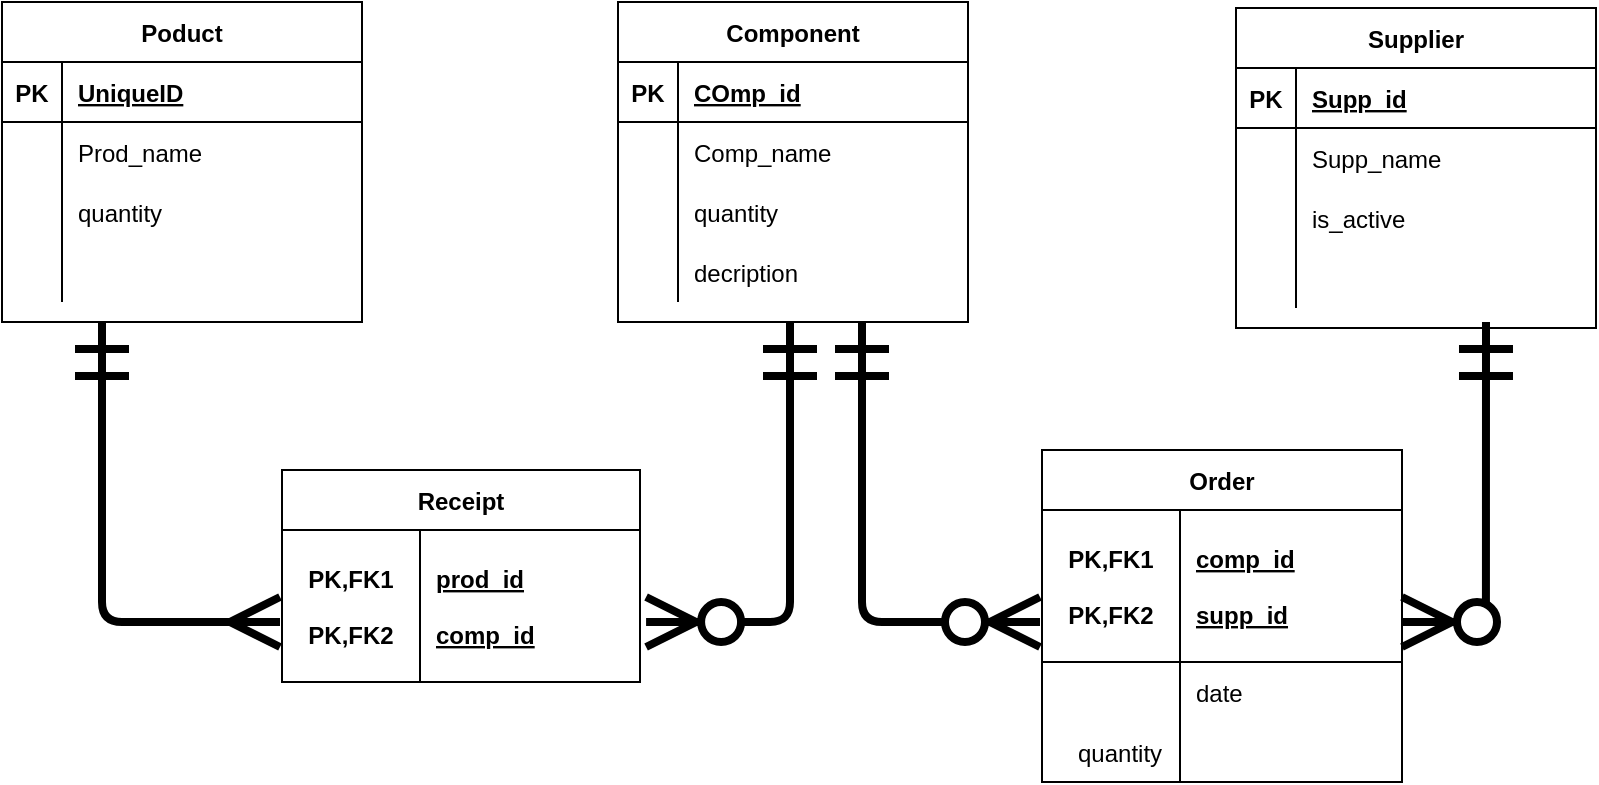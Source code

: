 <mxfile version="14.9.8" type="device"><diagram id="R2lEEEUBdFMjLlhIrx00" name="Page-1"><mxGraphModel dx="1240" dy="643" grid="1" gridSize="10" guides="1" tooltips="1" connect="1" arrows="1" fold="1" page="1" pageScale="1" pageWidth="850" pageHeight="1100" math="0" shadow="0" extFonts="Permanent Marker^https://fonts.googleapis.com/css?family=Permanent+Marker"><root><mxCell id="0"/><mxCell id="1" parent="0"/><mxCell id="j-XlbWBovgPazu5f6AGA-7" value="Poduct" style="shape=table;startSize=30;container=1;collapsible=1;childLayout=tableLayout;fixedRows=1;rowLines=0;fontStyle=1;align=center;resizeLast=1;" vertex="1" parent="1"><mxGeometry x="30" y="50" width="180" height="160" as="geometry"/></mxCell><mxCell id="j-XlbWBovgPazu5f6AGA-8" value="" style="shape=partialRectangle;collapsible=0;dropTarget=0;pointerEvents=0;fillColor=none;top=0;left=0;bottom=1;right=0;points=[[0,0.5],[1,0.5]];portConstraint=eastwest;" vertex="1" parent="j-XlbWBovgPazu5f6AGA-7"><mxGeometry y="30" width="180" height="30" as="geometry"/></mxCell><mxCell id="j-XlbWBovgPazu5f6AGA-9" value="PK" style="shape=partialRectangle;connectable=0;fillColor=none;top=0;left=0;bottom=0;right=0;fontStyle=1;overflow=hidden;" vertex="1" parent="j-XlbWBovgPazu5f6AGA-8"><mxGeometry width="30" height="30" as="geometry"/></mxCell><mxCell id="j-XlbWBovgPazu5f6AGA-10" value="UniqueID" style="shape=partialRectangle;connectable=0;fillColor=none;top=0;left=0;bottom=0;right=0;align=left;spacingLeft=6;fontStyle=5;overflow=hidden;" vertex="1" parent="j-XlbWBovgPazu5f6AGA-8"><mxGeometry x="30" width="150" height="30" as="geometry"/></mxCell><mxCell id="j-XlbWBovgPazu5f6AGA-11" value="" style="shape=partialRectangle;collapsible=0;dropTarget=0;pointerEvents=0;fillColor=none;top=0;left=0;bottom=0;right=0;points=[[0,0.5],[1,0.5]];portConstraint=eastwest;" vertex="1" parent="j-XlbWBovgPazu5f6AGA-7"><mxGeometry y="60" width="180" height="30" as="geometry"/></mxCell><mxCell id="j-XlbWBovgPazu5f6AGA-12" value="" style="shape=partialRectangle;connectable=0;fillColor=none;top=0;left=0;bottom=0;right=0;editable=1;overflow=hidden;" vertex="1" parent="j-XlbWBovgPazu5f6AGA-11"><mxGeometry width="30" height="30" as="geometry"/></mxCell><mxCell id="j-XlbWBovgPazu5f6AGA-13" value="Prod_name" style="shape=partialRectangle;connectable=0;fillColor=none;top=0;left=0;bottom=0;right=0;align=left;spacingLeft=6;overflow=hidden;" vertex="1" parent="j-XlbWBovgPazu5f6AGA-11"><mxGeometry x="30" width="150" height="30" as="geometry"/></mxCell><mxCell id="j-XlbWBovgPazu5f6AGA-14" value="" style="shape=partialRectangle;collapsible=0;dropTarget=0;pointerEvents=0;fillColor=none;top=0;left=0;bottom=0;right=0;points=[[0,0.5],[1,0.5]];portConstraint=eastwest;" vertex="1" parent="j-XlbWBovgPazu5f6AGA-7"><mxGeometry y="90" width="180" height="30" as="geometry"/></mxCell><mxCell id="j-XlbWBovgPazu5f6AGA-15" value="" style="shape=partialRectangle;connectable=0;fillColor=none;top=0;left=0;bottom=0;right=0;editable=1;overflow=hidden;" vertex="1" parent="j-XlbWBovgPazu5f6AGA-14"><mxGeometry width="30" height="30" as="geometry"/></mxCell><mxCell id="j-XlbWBovgPazu5f6AGA-16" value="quantity" style="shape=partialRectangle;connectable=0;fillColor=none;top=0;left=0;bottom=0;right=0;align=left;spacingLeft=6;overflow=hidden;" vertex="1" parent="j-XlbWBovgPazu5f6AGA-14"><mxGeometry x="30" width="150" height="30" as="geometry"/></mxCell><mxCell id="j-XlbWBovgPazu5f6AGA-17" value="" style="shape=partialRectangle;collapsible=0;dropTarget=0;pointerEvents=0;fillColor=none;top=0;left=0;bottom=0;right=0;points=[[0,0.5],[1,0.5]];portConstraint=eastwest;" vertex="1" parent="j-XlbWBovgPazu5f6AGA-7"><mxGeometry y="120" width="180" height="30" as="geometry"/></mxCell><mxCell id="j-XlbWBovgPazu5f6AGA-18" value="" style="shape=partialRectangle;connectable=0;fillColor=none;top=0;left=0;bottom=0;right=0;editable=1;overflow=hidden;" vertex="1" parent="j-XlbWBovgPazu5f6AGA-17"><mxGeometry width="30" height="30" as="geometry"/></mxCell><mxCell id="j-XlbWBovgPazu5f6AGA-19" value="" style="shape=partialRectangle;connectable=0;fillColor=none;top=0;left=0;bottom=0;right=0;align=left;spacingLeft=6;overflow=hidden;" vertex="1" parent="j-XlbWBovgPazu5f6AGA-17"><mxGeometry x="30" width="150" height="30" as="geometry"/></mxCell><mxCell id="j-XlbWBovgPazu5f6AGA-20" value="Component" style="shape=table;startSize=30;container=1;collapsible=1;childLayout=tableLayout;fixedRows=1;rowLines=0;fontStyle=1;align=center;resizeLast=1;" vertex="1" parent="1"><mxGeometry x="338" y="50" width="175" height="160" as="geometry"/></mxCell><mxCell id="j-XlbWBovgPazu5f6AGA-21" value="" style="shape=partialRectangle;collapsible=0;dropTarget=0;pointerEvents=0;fillColor=none;top=0;left=0;bottom=1;right=0;points=[[0,0.5],[1,0.5]];portConstraint=eastwest;" vertex="1" parent="j-XlbWBovgPazu5f6AGA-20"><mxGeometry y="30" width="175" height="30" as="geometry"/></mxCell><mxCell id="j-XlbWBovgPazu5f6AGA-22" value="PK" style="shape=partialRectangle;connectable=0;fillColor=none;top=0;left=0;bottom=0;right=0;fontStyle=1;overflow=hidden;" vertex="1" parent="j-XlbWBovgPazu5f6AGA-21"><mxGeometry width="30" height="30" as="geometry"/></mxCell><mxCell id="j-XlbWBovgPazu5f6AGA-23" value="COmp_id" style="shape=partialRectangle;connectable=0;fillColor=none;top=0;left=0;bottom=0;right=0;align=left;spacingLeft=6;fontStyle=5;overflow=hidden;" vertex="1" parent="j-XlbWBovgPazu5f6AGA-21"><mxGeometry x="30" width="145" height="30" as="geometry"/></mxCell><mxCell id="j-XlbWBovgPazu5f6AGA-24" value="" style="shape=partialRectangle;collapsible=0;dropTarget=0;pointerEvents=0;fillColor=none;top=0;left=0;bottom=0;right=0;points=[[0,0.5],[1,0.5]];portConstraint=eastwest;" vertex="1" parent="j-XlbWBovgPazu5f6AGA-20"><mxGeometry y="60" width="175" height="30" as="geometry"/></mxCell><mxCell id="j-XlbWBovgPazu5f6AGA-25" value="" style="shape=partialRectangle;connectable=0;fillColor=none;top=0;left=0;bottom=0;right=0;editable=1;overflow=hidden;" vertex="1" parent="j-XlbWBovgPazu5f6AGA-24"><mxGeometry width="30" height="30" as="geometry"/></mxCell><mxCell id="j-XlbWBovgPazu5f6AGA-26" value="Comp_name" style="shape=partialRectangle;connectable=0;fillColor=none;top=0;left=0;bottom=0;right=0;align=left;spacingLeft=6;overflow=hidden;" vertex="1" parent="j-XlbWBovgPazu5f6AGA-24"><mxGeometry x="30" width="145" height="30" as="geometry"/></mxCell><mxCell id="j-XlbWBovgPazu5f6AGA-27" value="" style="shape=partialRectangle;collapsible=0;dropTarget=0;pointerEvents=0;fillColor=none;top=0;left=0;bottom=0;right=0;points=[[0,0.5],[1,0.5]];portConstraint=eastwest;" vertex="1" parent="j-XlbWBovgPazu5f6AGA-20"><mxGeometry y="90" width="175" height="30" as="geometry"/></mxCell><mxCell id="j-XlbWBovgPazu5f6AGA-28" value="" style="shape=partialRectangle;connectable=0;fillColor=none;top=0;left=0;bottom=0;right=0;editable=1;overflow=hidden;" vertex="1" parent="j-XlbWBovgPazu5f6AGA-27"><mxGeometry width="30" height="30" as="geometry"/></mxCell><mxCell id="j-XlbWBovgPazu5f6AGA-29" value="quantity" style="shape=partialRectangle;connectable=0;fillColor=none;top=0;left=0;bottom=0;right=0;align=left;spacingLeft=6;overflow=hidden;" vertex="1" parent="j-XlbWBovgPazu5f6AGA-27"><mxGeometry x="30" width="145" height="30" as="geometry"/></mxCell><mxCell id="j-XlbWBovgPazu5f6AGA-30" value="" style="shape=partialRectangle;collapsible=0;dropTarget=0;pointerEvents=0;fillColor=none;top=0;left=0;bottom=0;right=0;points=[[0,0.5],[1,0.5]];portConstraint=eastwest;" vertex="1" parent="j-XlbWBovgPazu5f6AGA-20"><mxGeometry y="120" width="175" height="30" as="geometry"/></mxCell><mxCell id="j-XlbWBovgPazu5f6AGA-31" value="" style="shape=partialRectangle;connectable=0;fillColor=none;top=0;left=0;bottom=0;right=0;editable=1;overflow=hidden;" vertex="1" parent="j-XlbWBovgPazu5f6AGA-30"><mxGeometry width="30" height="30" as="geometry"/></mxCell><mxCell id="j-XlbWBovgPazu5f6AGA-32" value="decription" style="shape=partialRectangle;connectable=0;fillColor=none;top=0;left=0;bottom=0;right=0;align=left;spacingLeft=6;overflow=hidden;" vertex="1" parent="j-XlbWBovgPazu5f6AGA-30"><mxGeometry x="30" width="145" height="30" as="geometry"/></mxCell><mxCell id="j-XlbWBovgPazu5f6AGA-33" value="Supplier" style="shape=table;startSize=30;container=1;collapsible=1;childLayout=tableLayout;fixedRows=1;rowLines=0;fontStyle=1;align=center;resizeLast=1;" vertex="1" parent="1"><mxGeometry x="647" y="53" width="180" height="160" as="geometry"/></mxCell><mxCell id="j-XlbWBovgPazu5f6AGA-34" value="" style="shape=partialRectangle;collapsible=0;dropTarget=0;pointerEvents=0;fillColor=none;top=0;left=0;bottom=1;right=0;points=[[0,0.5],[1,0.5]];portConstraint=eastwest;" vertex="1" parent="j-XlbWBovgPazu5f6AGA-33"><mxGeometry y="30" width="180" height="30" as="geometry"/></mxCell><mxCell id="j-XlbWBovgPazu5f6AGA-35" value="PK" style="shape=partialRectangle;connectable=0;fillColor=none;top=0;left=0;bottom=0;right=0;fontStyle=1;overflow=hidden;" vertex="1" parent="j-XlbWBovgPazu5f6AGA-34"><mxGeometry width="30" height="30" as="geometry"/></mxCell><mxCell id="j-XlbWBovgPazu5f6AGA-36" value="Supp_id" style="shape=partialRectangle;connectable=0;fillColor=none;top=0;left=0;bottom=0;right=0;align=left;spacingLeft=6;fontStyle=5;overflow=hidden;" vertex="1" parent="j-XlbWBovgPazu5f6AGA-34"><mxGeometry x="30" width="150" height="30" as="geometry"/></mxCell><mxCell id="j-XlbWBovgPazu5f6AGA-37" value="" style="shape=partialRectangle;collapsible=0;dropTarget=0;pointerEvents=0;fillColor=none;top=0;left=0;bottom=0;right=0;points=[[0,0.5],[1,0.5]];portConstraint=eastwest;" vertex="1" parent="j-XlbWBovgPazu5f6AGA-33"><mxGeometry y="60" width="180" height="30" as="geometry"/></mxCell><mxCell id="j-XlbWBovgPazu5f6AGA-38" value="" style="shape=partialRectangle;connectable=0;fillColor=none;top=0;left=0;bottom=0;right=0;editable=1;overflow=hidden;" vertex="1" parent="j-XlbWBovgPazu5f6AGA-37"><mxGeometry width="30" height="30" as="geometry"/></mxCell><mxCell id="j-XlbWBovgPazu5f6AGA-39" value="Supp_name" style="shape=partialRectangle;connectable=0;fillColor=none;top=0;left=0;bottom=0;right=0;align=left;spacingLeft=6;overflow=hidden;" vertex="1" parent="j-XlbWBovgPazu5f6AGA-37"><mxGeometry x="30" width="150" height="30" as="geometry"/></mxCell><mxCell id="j-XlbWBovgPazu5f6AGA-40" value="" style="shape=partialRectangle;collapsible=0;dropTarget=0;pointerEvents=0;fillColor=none;top=0;left=0;bottom=0;right=0;points=[[0,0.5],[1,0.5]];portConstraint=eastwest;" vertex="1" parent="j-XlbWBovgPazu5f6AGA-33"><mxGeometry y="90" width="180" height="30" as="geometry"/></mxCell><mxCell id="j-XlbWBovgPazu5f6AGA-41" value="" style="shape=partialRectangle;connectable=0;fillColor=none;top=0;left=0;bottom=0;right=0;editable=1;overflow=hidden;" vertex="1" parent="j-XlbWBovgPazu5f6AGA-40"><mxGeometry width="30" height="30" as="geometry"/></mxCell><mxCell id="j-XlbWBovgPazu5f6AGA-42" value="is_active" style="shape=partialRectangle;connectable=0;fillColor=none;top=0;left=0;bottom=0;right=0;align=left;spacingLeft=6;overflow=hidden;" vertex="1" parent="j-XlbWBovgPazu5f6AGA-40"><mxGeometry x="30" width="150" height="30" as="geometry"/></mxCell><mxCell id="j-XlbWBovgPazu5f6AGA-43" value="" style="shape=partialRectangle;collapsible=0;dropTarget=0;pointerEvents=0;fillColor=none;top=0;left=0;bottom=0;right=0;points=[[0,0.5],[1,0.5]];portConstraint=eastwest;" vertex="1" parent="j-XlbWBovgPazu5f6AGA-33"><mxGeometry y="120" width="180" height="30" as="geometry"/></mxCell><mxCell id="j-XlbWBovgPazu5f6AGA-44" value="" style="shape=partialRectangle;connectable=0;fillColor=none;top=0;left=0;bottom=0;right=0;editable=1;overflow=hidden;" vertex="1" parent="j-XlbWBovgPazu5f6AGA-43"><mxGeometry width="30" height="30" as="geometry"/></mxCell><mxCell id="j-XlbWBovgPazu5f6AGA-45" value="" style="shape=partialRectangle;connectable=0;fillColor=none;top=0;left=0;bottom=0;right=0;align=left;spacingLeft=6;overflow=hidden;" vertex="1" parent="j-XlbWBovgPazu5f6AGA-43"><mxGeometry x="30" width="150" height="30" as="geometry"/></mxCell><mxCell id="j-XlbWBovgPazu5f6AGA-51" value="Receipt" style="shape=table;startSize=30;container=1;collapsible=1;childLayout=tableLayout;fixedRows=1;rowLines=0;fontStyle=1;align=center;resizeLast=1;" vertex="1" parent="1"><mxGeometry x="170" y="284" width="179" height="106" as="geometry"/></mxCell><mxCell id="j-XlbWBovgPazu5f6AGA-52" value="" style="shape=partialRectangle;collapsible=0;dropTarget=0;pointerEvents=0;fillColor=none;top=0;left=0;bottom=1;right=0;points=[[0,0.5],[1,0.5]];portConstraint=eastwest;" vertex="1" parent="j-XlbWBovgPazu5f6AGA-51"><mxGeometry y="30" width="179" height="76" as="geometry"/></mxCell><mxCell id="j-XlbWBovgPazu5f6AGA-53" value="PK,FK1&#10;&#10;PK,FK2" style="shape=partialRectangle;connectable=0;fillColor=none;top=0;left=0;bottom=0;right=0;fontStyle=1;overflow=hidden;" vertex="1" parent="j-XlbWBovgPazu5f6AGA-52"><mxGeometry width="69" height="76" as="geometry"/></mxCell><mxCell id="j-XlbWBovgPazu5f6AGA-54" value="prod_id&#10;&#10;comp_id" style="shape=partialRectangle;connectable=0;fillColor=none;top=0;left=0;bottom=0;right=0;align=left;spacingLeft=6;fontStyle=5;overflow=hidden;" vertex="1" parent="j-XlbWBovgPazu5f6AGA-52"><mxGeometry x="69" width="110" height="76" as="geometry"/></mxCell><mxCell id="j-XlbWBovgPazu5f6AGA-64" value="Order" style="shape=table;startSize=30;container=1;collapsible=1;childLayout=tableLayout;fixedRows=1;rowLines=0;fontStyle=1;align=center;resizeLast=1;" vertex="1" parent="1"><mxGeometry x="550" y="274" width="180" height="166" as="geometry"/></mxCell><mxCell id="j-XlbWBovgPazu5f6AGA-65" value="" style="shape=partialRectangle;collapsible=0;dropTarget=0;pointerEvents=0;fillColor=none;top=0;left=0;bottom=1;right=0;points=[[0,0.5],[1,0.5]];portConstraint=eastwest;" vertex="1" parent="j-XlbWBovgPazu5f6AGA-64"><mxGeometry y="30" width="180" height="76" as="geometry"/></mxCell><mxCell id="j-XlbWBovgPazu5f6AGA-66" value="PK,FK1&#10;&#10;PK,FK2" style="shape=partialRectangle;connectable=0;fillColor=none;top=0;left=0;bottom=0;right=0;fontStyle=1;overflow=hidden;" vertex="1" parent="j-XlbWBovgPazu5f6AGA-65"><mxGeometry width="69" height="76" as="geometry"/></mxCell><mxCell id="j-XlbWBovgPazu5f6AGA-67" value="comp_id&#10;&#10;supp_id" style="shape=partialRectangle;connectable=0;fillColor=none;top=0;left=0;bottom=0;right=0;align=left;spacingLeft=6;fontStyle=5;overflow=hidden;" vertex="1" parent="j-XlbWBovgPazu5f6AGA-65"><mxGeometry x="69" width="111" height="76" as="geometry"/></mxCell><mxCell id="j-XlbWBovgPazu5f6AGA-71" value="" style="shape=partialRectangle;collapsible=0;dropTarget=0;pointerEvents=0;fillColor=none;top=0;left=0;bottom=0;right=0;points=[[0,0.5],[1,0.5]];portConstraint=eastwest;" vertex="1" parent="j-XlbWBovgPazu5f6AGA-64"><mxGeometry y="106" width="180" height="30" as="geometry"/></mxCell><mxCell id="j-XlbWBovgPazu5f6AGA-72" value="" style="shape=partialRectangle;connectable=0;fillColor=none;top=0;left=0;bottom=0;right=0;editable=1;overflow=hidden;" vertex="1" parent="j-XlbWBovgPazu5f6AGA-71"><mxGeometry width="69" height="30" as="geometry"/></mxCell><mxCell id="j-XlbWBovgPazu5f6AGA-73" value="date" style="shape=partialRectangle;connectable=0;fillColor=none;top=0;left=0;bottom=0;right=0;align=left;spacingLeft=6;overflow=hidden;" vertex="1" parent="j-XlbWBovgPazu5f6AGA-71"><mxGeometry x="69" width="111" height="30" as="geometry"/></mxCell><mxCell id="j-XlbWBovgPazu5f6AGA-74" value="" style="shape=partialRectangle;collapsible=0;dropTarget=0;pointerEvents=0;fillColor=none;top=0;left=0;bottom=0;right=0;points=[[0,0.5],[1,0.5]];portConstraint=eastwest;" vertex="1" parent="j-XlbWBovgPazu5f6AGA-64"><mxGeometry y="136" width="180" height="30" as="geometry"/></mxCell><mxCell id="j-XlbWBovgPazu5f6AGA-75" value="" style="shape=partialRectangle;connectable=0;fillColor=none;top=0;left=0;bottom=0;right=0;editable=1;overflow=hidden;" vertex="1" parent="j-XlbWBovgPazu5f6AGA-74"><mxGeometry width="69" height="30" as="geometry"/></mxCell><mxCell id="j-XlbWBovgPazu5f6AGA-76" value="" style="shape=partialRectangle;connectable=0;fillColor=none;top=0;left=0;bottom=0;right=0;align=left;spacingLeft=6;overflow=hidden;" vertex="1" parent="j-XlbWBovgPazu5f6AGA-74"><mxGeometry x="69" width="111" height="30" as="geometry"/></mxCell><mxCell id="j-XlbWBovgPazu5f6AGA-77" value="" style="shape=partialRectangle;collapsible=0;dropTarget=0;pointerEvents=0;fillColor=none;top=0;left=0;bottom=0;right=0;points=[[0,0.5],[1,0.5]];portConstraint=eastwest;" vertex="1" parent="1"><mxGeometry x="491" y="410" width="180" height="30" as="geometry"/></mxCell><mxCell id="j-XlbWBovgPazu5f6AGA-78" value="" style="shape=partialRectangle;connectable=0;fillColor=none;top=0;left=0;bottom=0;right=0;editable=1;overflow=hidden;" vertex="1" parent="j-XlbWBovgPazu5f6AGA-77"><mxGeometry width="69" height="30" as="geometry"/></mxCell><mxCell id="j-XlbWBovgPazu5f6AGA-79" value="quantity" style="shape=partialRectangle;connectable=0;fillColor=none;top=0;left=0;bottom=0;right=0;align=left;spacingLeft=6;overflow=hidden;" vertex="1" parent="j-XlbWBovgPazu5f6AGA-77"><mxGeometry x="69" width="111" height="30" as="geometry"/></mxCell><mxCell id="j-XlbWBovgPazu5f6AGA-81" value="" style="endArrow=ERmandOne;html=1;startArrow=ERmany;startFill=0;endFill=0;strokeWidth=4;endSize=22;startSize=20;jumpSize=6;targetPerimeterSpacing=7;sourcePerimeterSpacing=6;" edge="1" parent="1"><mxGeometry width="50" height="50" relative="1" as="geometry"><mxPoint x="169" y="360" as="sourcePoint"/><mxPoint x="80" y="210" as="targetPoint"/><Array as="points"><mxPoint x="80" y="360"/></Array></mxGeometry></mxCell><mxCell id="j-XlbWBovgPazu5f6AGA-82" value="" style="endArrow=ERmandOne;html=1;startArrow=ERzeroToMany;startFill=1;endFill=0;strokeWidth=4;endSize=22;startSize=20;jumpSize=6;targetPerimeterSpacing=7;sourcePerimeterSpacing=6;exitX=1.017;exitY=0.605;exitDx=0;exitDy=0;exitPerimeter=0;" edge="1" parent="1" source="j-XlbWBovgPazu5f6AGA-52"><mxGeometry width="50" height="50" relative="1" as="geometry"><mxPoint x="513" y="360" as="sourcePoint"/><mxPoint x="424" y="210" as="targetPoint"/><Array as="points"><mxPoint x="424" y="360"/></Array></mxGeometry></mxCell><mxCell id="j-XlbWBovgPazu5f6AGA-83" value="" style="endArrow=ERmandOne;html=1;startArrow=ERzeroToMany;startFill=1;endFill=0;strokeWidth=4;endSize=22;startSize=20;jumpSize=6;targetPerimeterSpacing=7;sourcePerimeterSpacing=6;" edge="1" parent="1"><mxGeometry width="50" height="50" relative="1" as="geometry"><mxPoint x="549" y="360" as="sourcePoint"/><mxPoint x="460" y="210" as="targetPoint"/><Array as="points"><mxPoint x="460" y="360"/></Array></mxGeometry></mxCell><mxCell id="j-XlbWBovgPazu5f6AGA-84" value="" style="endArrow=ERmandOne;html=1;startArrow=ERzeroToMany;startFill=1;endFill=0;strokeWidth=4;endSize=22;startSize=20;jumpSize=6;targetPerimeterSpacing=7;sourcePerimeterSpacing=6;" edge="1" parent="1"><mxGeometry width="50" height="50" relative="1" as="geometry"><mxPoint x="730" y="360" as="sourcePoint"/><mxPoint x="772" y="210" as="targetPoint"/><Array as="points"><mxPoint x="771.96" y="360"/></Array></mxGeometry></mxCell></root></mxGraphModel></diagram></mxfile>